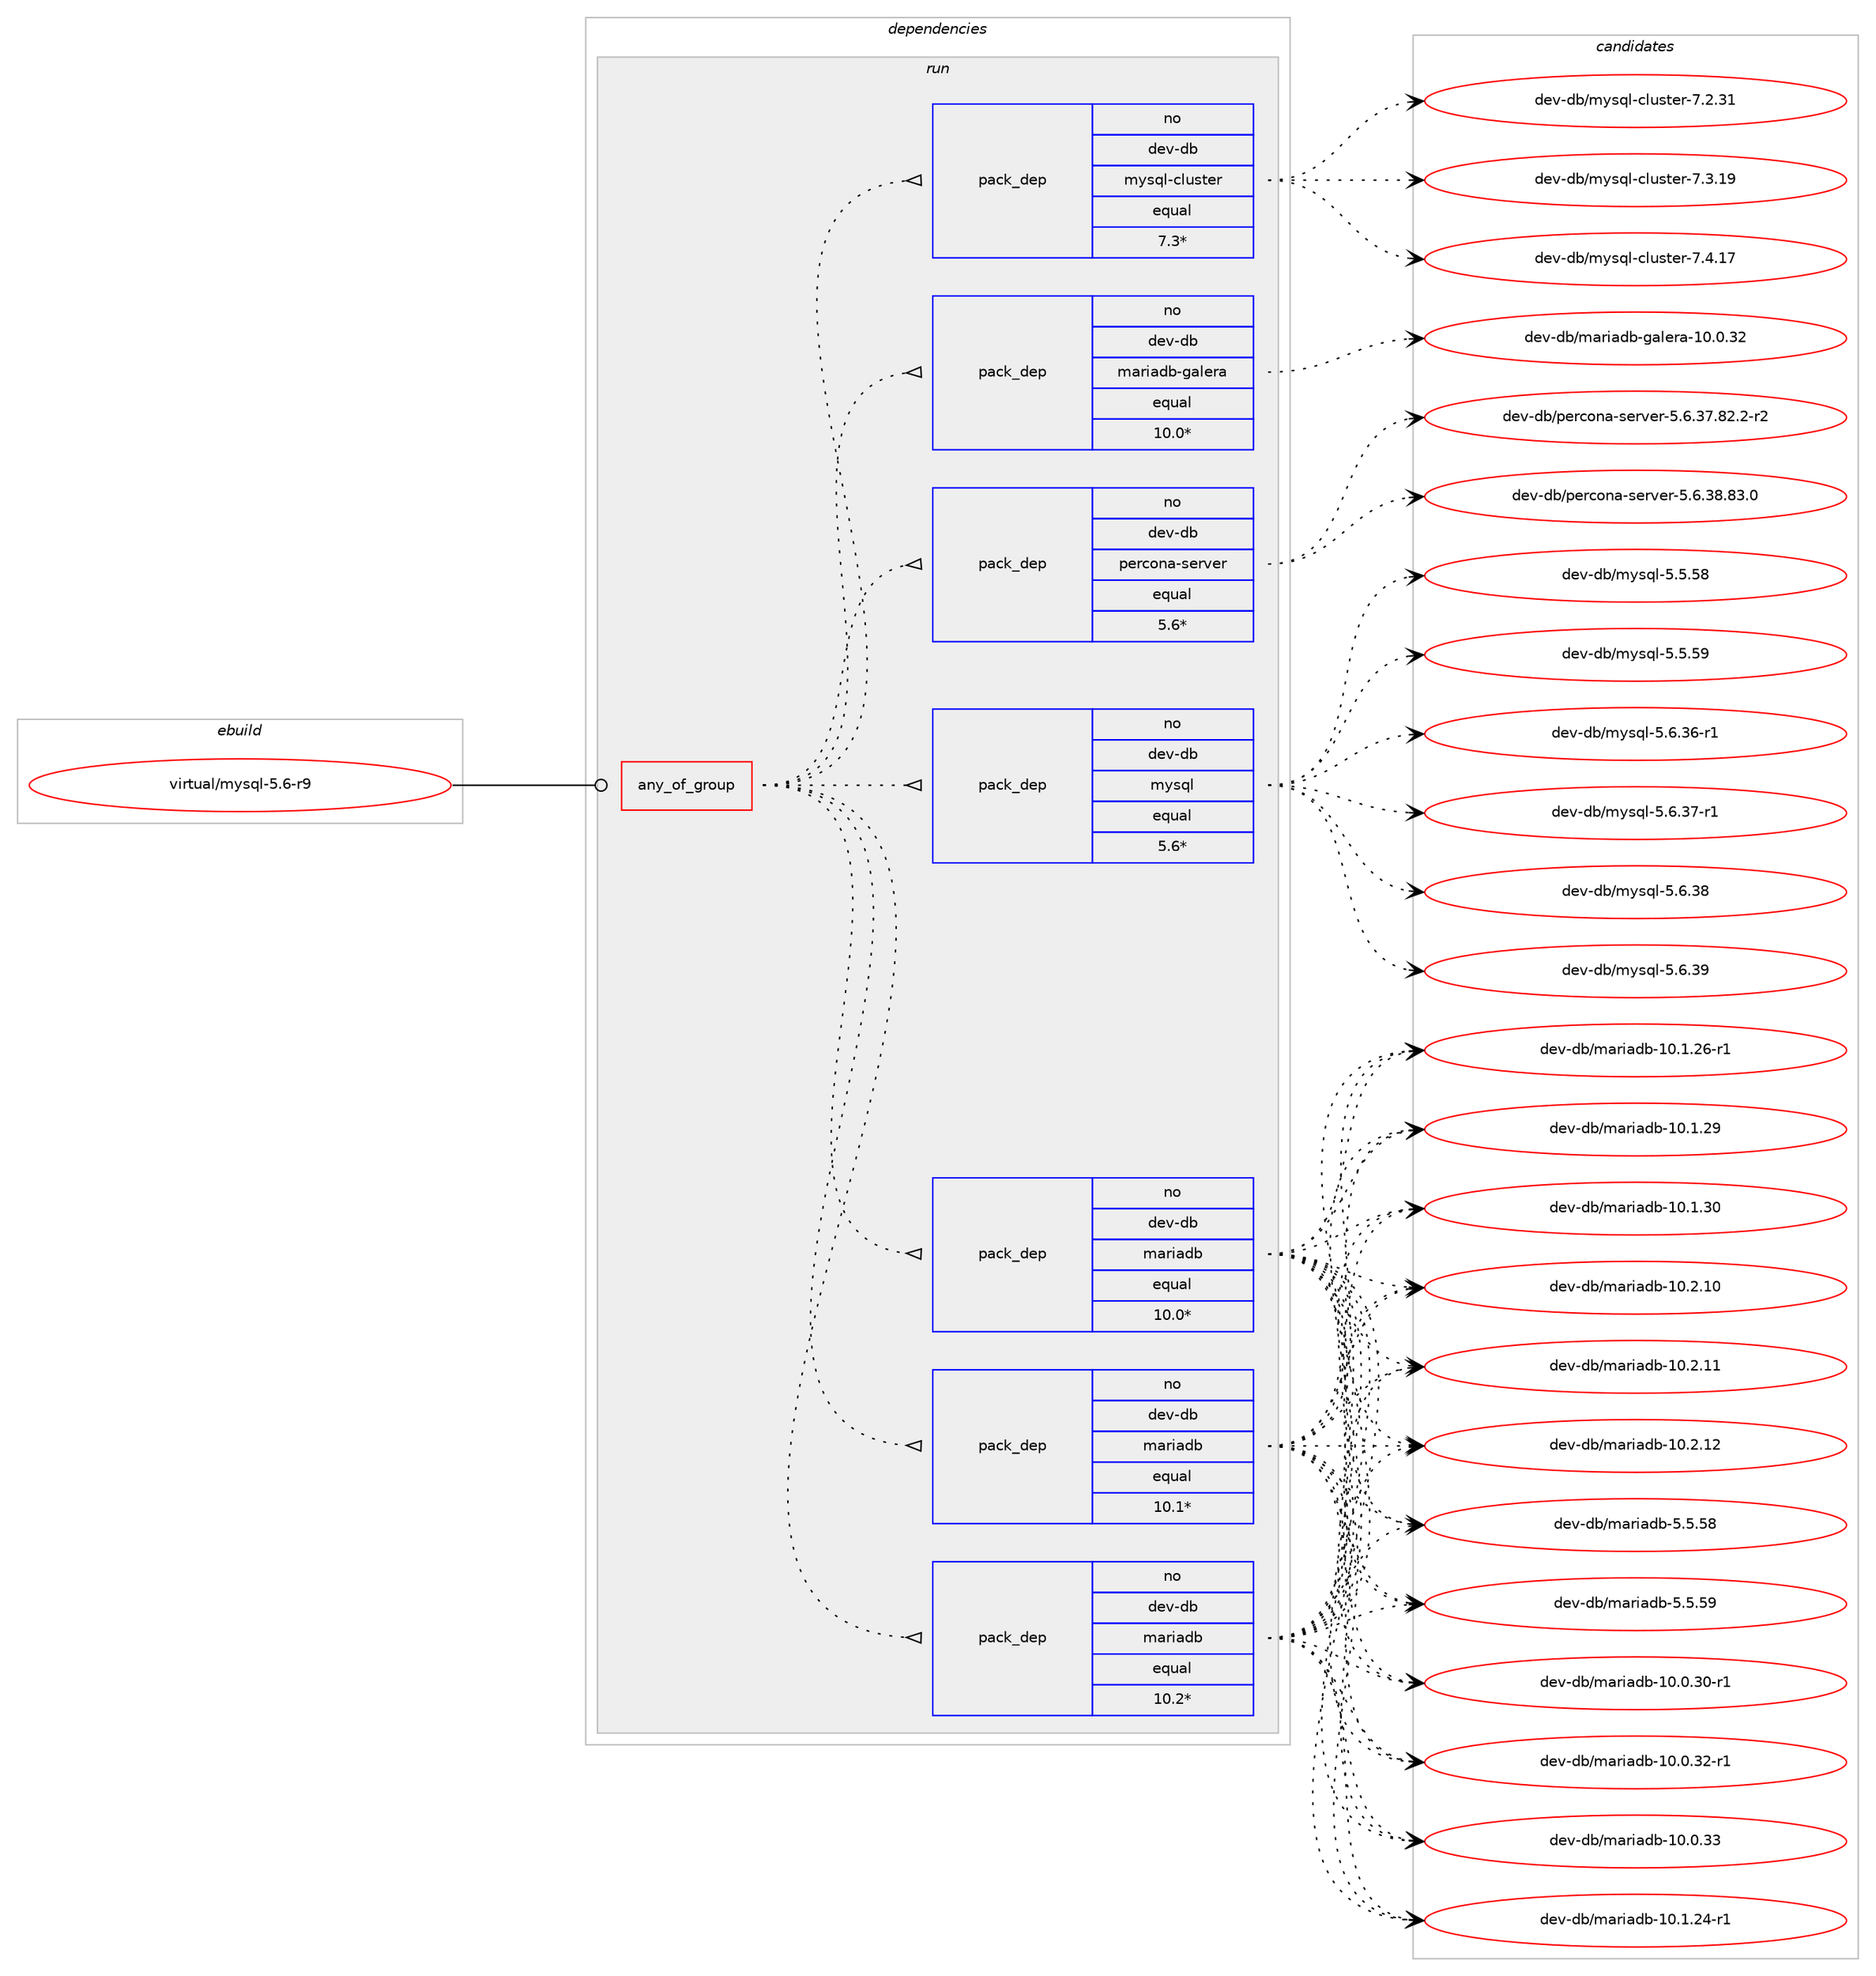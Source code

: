 digraph prolog {

# *************
# Graph options
# *************

newrank=true;
concentrate=true;
compound=true;
graph [rankdir=LR,fontname=Helvetica,fontsize=10,ranksep=1.5];#, ranksep=2.5, nodesep=0.2];
edge  [arrowhead=vee];
node  [fontname=Helvetica,fontsize=10];

# **********
# The ebuild
# **********

subgraph cluster_leftcol {
color=gray;
rank=same;
label=<<i>ebuild</i>>;
id [label="virtual/mysql-5.6-r9", color=red, width=4, href="../virtual/mysql-5.6-r9.svg"];
}

# ****************
# The dependencies
# ****************

subgraph cluster_midcol {
color=gray;
label=<<i>dependencies</i>>;
subgraph cluster_compile {
fillcolor="#eeeeee";
style=filled;
label=<<i>compile</i>>;
}
subgraph cluster_compileandrun {
fillcolor="#eeeeee";
style=filled;
label=<<i>compile and run</i>>;
}
subgraph cluster_run {
fillcolor="#eeeeee";
style=filled;
label=<<i>run</i>>;
subgraph any49 {
dependency5609 [label=<<TABLE BORDER="0" CELLBORDER="1" CELLSPACING="0" CELLPADDING="4"><TR><TD CELLPADDING="10">any_of_group</TD></TR></TABLE>>, shape=none, color=red];subgraph pack4952 {
dependency5610 [label=<<TABLE BORDER="0" CELLBORDER="1" CELLSPACING="0" CELLPADDING="4" WIDTH="220"><TR><TD ROWSPAN="6" CELLPADDING="30">pack_dep</TD></TR><TR><TD WIDTH="110">no</TD></TR><TR><TD>dev-db</TD></TR><TR><TD>mariadb</TD></TR><TR><TD>equal</TD></TR><TR><TD>10.2*</TD></TR></TABLE>>, shape=none, color=blue];
}
dependency5609:e -> dependency5610:w [weight=20,style="dotted",arrowhead="oinv"];
subgraph pack4953 {
dependency5611 [label=<<TABLE BORDER="0" CELLBORDER="1" CELLSPACING="0" CELLPADDING="4" WIDTH="220"><TR><TD ROWSPAN="6" CELLPADDING="30">pack_dep</TD></TR><TR><TD WIDTH="110">no</TD></TR><TR><TD>dev-db</TD></TR><TR><TD>mariadb</TD></TR><TR><TD>equal</TD></TR><TR><TD>10.1*</TD></TR></TABLE>>, shape=none, color=blue];
}
dependency5609:e -> dependency5611:w [weight=20,style="dotted",arrowhead="oinv"];
subgraph pack4954 {
dependency5612 [label=<<TABLE BORDER="0" CELLBORDER="1" CELLSPACING="0" CELLPADDING="4" WIDTH="220"><TR><TD ROWSPAN="6" CELLPADDING="30">pack_dep</TD></TR><TR><TD WIDTH="110">no</TD></TR><TR><TD>dev-db</TD></TR><TR><TD>mariadb</TD></TR><TR><TD>equal</TD></TR><TR><TD>10.0*</TD></TR></TABLE>>, shape=none, color=blue];
}
dependency5609:e -> dependency5612:w [weight=20,style="dotted",arrowhead="oinv"];
subgraph pack4955 {
dependency5613 [label=<<TABLE BORDER="0" CELLBORDER="1" CELLSPACING="0" CELLPADDING="4" WIDTH="220"><TR><TD ROWSPAN="6" CELLPADDING="30">pack_dep</TD></TR><TR><TD WIDTH="110">no</TD></TR><TR><TD>dev-db</TD></TR><TR><TD>mysql</TD></TR><TR><TD>equal</TD></TR><TR><TD>5.6*</TD></TR></TABLE>>, shape=none, color=blue];
}
dependency5609:e -> dependency5613:w [weight=20,style="dotted",arrowhead="oinv"];
subgraph pack4956 {
dependency5614 [label=<<TABLE BORDER="0" CELLBORDER="1" CELLSPACING="0" CELLPADDING="4" WIDTH="220"><TR><TD ROWSPAN="6" CELLPADDING="30">pack_dep</TD></TR><TR><TD WIDTH="110">no</TD></TR><TR><TD>dev-db</TD></TR><TR><TD>percona-server</TD></TR><TR><TD>equal</TD></TR><TR><TD>5.6*</TD></TR></TABLE>>, shape=none, color=blue];
}
dependency5609:e -> dependency5614:w [weight=20,style="dotted",arrowhead="oinv"];
subgraph pack4957 {
dependency5615 [label=<<TABLE BORDER="0" CELLBORDER="1" CELLSPACING="0" CELLPADDING="4" WIDTH="220"><TR><TD ROWSPAN="6" CELLPADDING="30">pack_dep</TD></TR><TR><TD WIDTH="110">no</TD></TR><TR><TD>dev-db</TD></TR><TR><TD>mariadb-galera</TD></TR><TR><TD>equal</TD></TR><TR><TD>10.0*</TD></TR></TABLE>>, shape=none, color=blue];
}
dependency5609:e -> dependency5615:w [weight=20,style="dotted",arrowhead="oinv"];
subgraph pack4958 {
dependency5616 [label=<<TABLE BORDER="0" CELLBORDER="1" CELLSPACING="0" CELLPADDING="4" WIDTH="220"><TR><TD ROWSPAN="6" CELLPADDING="30">pack_dep</TD></TR><TR><TD WIDTH="110">no</TD></TR><TR><TD>dev-db</TD></TR><TR><TD>mysql-cluster</TD></TR><TR><TD>equal</TD></TR><TR><TD>7.3*</TD></TR></TABLE>>, shape=none, color=blue];
}
dependency5609:e -> dependency5616:w [weight=20,style="dotted",arrowhead="oinv"];
}
id:e -> dependency5609:w [weight=20,style="solid",arrowhead="odot"];
}
}

# **************
# The candidates
# **************

subgraph cluster_choices {
rank=same;
color=gray;
label=<<i>candidates</i>>;

subgraph choice4952 {
color=black;
nodesep=1;
choice10010111845100984710997114105971009845494846484651484511449 [label="dev-db/mariadb-10.0.30-r1", color=red, width=4,href="../dev-db/mariadb-10.0.30-r1.svg"];
choice10010111845100984710997114105971009845494846484651504511449 [label="dev-db/mariadb-10.0.32-r1", color=red, width=4,href="../dev-db/mariadb-10.0.32-r1.svg"];
choice1001011184510098471099711410597100984549484648465151 [label="dev-db/mariadb-10.0.33", color=red, width=4,href="../dev-db/mariadb-10.0.33.svg"];
choice10010111845100984710997114105971009845494846494650524511449 [label="dev-db/mariadb-10.1.24-r1", color=red, width=4,href="../dev-db/mariadb-10.1.24-r1.svg"];
choice10010111845100984710997114105971009845494846494650544511449 [label="dev-db/mariadb-10.1.26-r1", color=red, width=4,href="../dev-db/mariadb-10.1.26-r1.svg"];
choice1001011184510098471099711410597100984549484649465057 [label="dev-db/mariadb-10.1.29", color=red, width=4,href="../dev-db/mariadb-10.1.29.svg"];
choice1001011184510098471099711410597100984549484649465148 [label="dev-db/mariadb-10.1.30", color=red, width=4,href="../dev-db/mariadb-10.1.30.svg"];
choice1001011184510098471099711410597100984549484650464948 [label="dev-db/mariadb-10.2.10", color=red, width=4,href="../dev-db/mariadb-10.2.10.svg"];
choice1001011184510098471099711410597100984549484650464949 [label="dev-db/mariadb-10.2.11", color=red, width=4,href="../dev-db/mariadb-10.2.11.svg"];
choice1001011184510098471099711410597100984549484650464950 [label="dev-db/mariadb-10.2.12", color=red, width=4,href="../dev-db/mariadb-10.2.12.svg"];
choice10010111845100984710997114105971009845534653465356 [label="dev-db/mariadb-5.5.58", color=red, width=4,href="../dev-db/mariadb-5.5.58.svg"];
choice10010111845100984710997114105971009845534653465357 [label="dev-db/mariadb-5.5.59", color=red, width=4,href="../dev-db/mariadb-5.5.59.svg"];
dependency5610:e -> choice10010111845100984710997114105971009845494846484651484511449:w [style=dotted,weight="100"];
dependency5610:e -> choice10010111845100984710997114105971009845494846484651504511449:w [style=dotted,weight="100"];
dependency5610:e -> choice1001011184510098471099711410597100984549484648465151:w [style=dotted,weight="100"];
dependency5610:e -> choice10010111845100984710997114105971009845494846494650524511449:w [style=dotted,weight="100"];
dependency5610:e -> choice10010111845100984710997114105971009845494846494650544511449:w [style=dotted,weight="100"];
dependency5610:e -> choice1001011184510098471099711410597100984549484649465057:w [style=dotted,weight="100"];
dependency5610:e -> choice1001011184510098471099711410597100984549484649465148:w [style=dotted,weight="100"];
dependency5610:e -> choice1001011184510098471099711410597100984549484650464948:w [style=dotted,weight="100"];
dependency5610:e -> choice1001011184510098471099711410597100984549484650464949:w [style=dotted,weight="100"];
dependency5610:e -> choice1001011184510098471099711410597100984549484650464950:w [style=dotted,weight="100"];
dependency5610:e -> choice10010111845100984710997114105971009845534653465356:w [style=dotted,weight="100"];
dependency5610:e -> choice10010111845100984710997114105971009845534653465357:w [style=dotted,weight="100"];
}
subgraph choice4953 {
color=black;
nodesep=1;
choice10010111845100984710997114105971009845494846484651484511449 [label="dev-db/mariadb-10.0.30-r1", color=red, width=4,href="../dev-db/mariadb-10.0.30-r1.svg"];
choice10010111845100984710997114105971009845494846484651504511449 [label="dev-db/mariadb-10.0.32-r1", color=red, width=4,href="../dev-db/mariadb-10.0.32-r1.svg"];
choice1001011184510098471099711410597100984549484648465151 [label="dev-db/mariadb-10.0.33", color=red, width=4,href="../dev-db/mariadb-10.0.33.svg"];
choice10010111845100984710997114105971009845494846494650524511449 [label="dev-db/mariadb-10.1.24-r1", color=red, width=4,href="../dev-db/mariadb-10.1.24-r1.svg"];
choice10010111845100984710997114105971009845494846494650544511449 [label="dev-db/mariadb-10.1.26-r1", color=red, width=4,href="../dev-db/mariadb-10.1.26-r1.svg"];
choice1001011184510098471099711410597100984549484649465057 [label="dev-db/mariadb-10.1.29", color=red, width=4,href="../dev-db/mariadb-10.1.29.svg"];
choice1001011184510098471099711410597100984549484649465148 [label="dev-db/mariadb-10.1.30", color=red, width=4,href="../dev-db/mariadb-10.1.30.svg"];
choice1001011184510098471099711410597100984549484650464948 [label="dev-db/mariadb-10.2.10", color=red, width=4,href="../dev-db/mariadb-10.2.10.svg"];
choice1001011184510098471099711410597100984549484650464949 [label="dev-db/mariadb-10.2.11", color=red, width=4,href="../dev-db/mariadb-10.2.11.svg"];
choice1001011184510098471099711410597100984549484650464950 [label="dev-db/mariadb-10.2.12", color=red, width=4,href="../dev-db/mariadb-10.2.12.svg"];
choice10010111845100984710997114105971009845534653465356 [label="dev-db/mariadb-5.5.58", color=red, width=4,href="../dev-db/mariadb-5.5.58.svg"];
choice10010111845100984710997114105971009845534653465357 [label="dev-db/mariadb-5.5.59", color=red, width=4,href="../dev-db/mariadb-5.5.59.svg"];
dependency5611:e -> choice10010111845100984710997114105971009845494846484651484511449:w [style=dotted,weight="100"];
dependency5611:e -> choice10010111845100984710997114105971009845494846484651504511449:w [style=dotted,weight="100"];
dependency5611:e -> choice1001011184510098471099711410597100984549484648465151:w [style=dotted,weight="100"];
dependency5611:e -> choice10010111845100984710997114105971009845494846494650524511449:w [style=dotted,weight="100"];
dependency5611:e -> choice10010111845100984710997114105971009845494846494650544511449:w [style=dotted,weight="100"];
dependency5611:e -> choice1001011184510098471099711410597100984549484649465057:w [style=dotted,weight="100"];
dependency5611:e -> choice1001011184510098471099711410597100984549484649465148:w [style=dotted,weight="100"];
dependency5611:e -> choice1001011184510098471099711410597100984549484650464948:w [style=dotted,weight="100"];
dependency5611:e -> choice1001011184510098471099711410597100984549484650464949:w [style=dotted,weight="100"];
dependency5611:e -> choice1001011184510098471099711410597100984549484650464950:w [style=dotted,weight="100"];
dependency5611:e -> choice10010111845100984710997114105971009845534653465356:w [style=dotted,weight="100"];
dependency5611:e -> choice10010111845100984710997114105971009845534653465357:w [style=dotted,weight="100"];
}
subgraph choice4954 {
color=black;
nodesep=1;
choice10010111845100984710997114105971009845494846484651484511449 [label="dev-db/mariadb-10.0.30-r1", color=red, width=4,href="../dev-db/mariadb-10.0.30-r1.svg"];
choice10010111845100984710997114105971009845494846484651504511449 [label="dev-db/mariadb-10.0.32-r1", color=red, width=4,href="../dev-db/mariadb-10.0.32-r1.svg"];
choice1001011184510098471099711410597100984549484648465151 [label="dev-db/mariadb-10.0.33", color=red, width=4,href="../dev-db/mariadb-10.0.33.svg"];
choice10010111845100984710997114105971009845494846494650524511449 [label="dev-db/mariadb-10.1.24-r1", color=red, width=4,href="../dev-db/mariadb-10.1.24-r1.svg"];
choice10010111845100984710997114105971009845494846494650544511449 [label="dev-db/mariadb-10.1.26-r1", color=red, width=4,href="../dev-db/mariadb-10.1.26-r1.svg"];
choice1001011184510098471099711410597100984549484649465057 [label="dev-db/mariadb-10.1.29", color=red, width=4,href="../dev-db/mariadb-10.1.29.svg"];
choice1001011184510098471099711410597100984549484649465148 [label="dev-db/mariadb-10.1.30", color=red, width=4,href="../dev-db/mariadb-10.1.30.svg"];
choice1001011184510098471099711410597100984549484650464948 [label="dev-db/mariadb-10.2.10", color=red, width=4,href="../dev-db/mariadb-10.2.10.svg"];
choice1001011184510098471099711410597100984549484650464949 [label="dev-db/mariadb-10.2.11", color=red, width=4,href="../dev-db/mariadb-10.2.11.svg"];
choice1001011184510098471099711410597100984549484650464950 [label="dev-db/mariadb-10.2.12", color=red, width=4,href="../dev-db/mariadb-10.2.12.svg"];
choice10010111845100984710997114105971009845534653465356 [label="dev-db/mariadb-5.5.58", color=red, width=4,href="../dev-db/mariadb-5.5.58.svg"];
choice10010111845100984710997114105971009845534653465357 [label="dev-db/mariadb-5.5.59", color=red, width=4,href="../dev-db/mariadb-5.5.59.svg"];
dependency5612:e -> choice10010111845100984710997114105971009845494846484651484511449:w [style=dotted,weight="100"];
dependency5612:e -> choice10010111845100984710997114105971009845494846484651504511449:w [style=dotted,weight="100"];
dependency5612:e -> choice1001011184510098471099711410597100984549484648465151:w [style=dotted,weight="100"];
dependency5612:e -> choice10010111845100984710997114105971009845494846494650524511449:w [style=dotted,weight="100"];
dependency5612:e -> choice10010111845100984710997114105971009845494846494650544511449:w [style=dotted,weight="100"];
dependency5612:e -> choice1001011184510098471099711410597100984549484649465057:w [style=dotted,weight="100"];
dependency5612:e -> choice1001011184510098471099711410597100984549484649465148:w [style=dotted,weight="100"];
dependency5612:e -> choice1001011184510098471099711410597100984549484650464948:w [style=dotted,weight="100"];
dependency5612:e -> choice1001011184510098471099711410597100984549484650464949:w [style=dotted,weight="100"];
dependency5612:e -> choice1001011184510098471099711410597100984549484650464950:w [style=dotted,weight="100"];
dependency5612:e -> choice10010111845100984710997114105971009845534653465356:w [style=dotted,weight="100"];
dependency5612:e -> choice10010111845100984710997114105971009845534653465357:w [style=dotted,weight="100"];
}
subgraph choice4955 {
color=black;
nodesep=1;
choice10010111845100984710912111511310845534653465356 [label="dev-db/mysql-5.5.58", color=red, width=4,href="../dev-db/mysql-5.5.58.svg"];
choice10010111845100984710912111511310845534653465357 [label="dev-db/mysql-5.5.59", color=red, width=4,href="../dev-db/mysql-5.5.59.svg"];
choice100101118451009847109121115113108455346544651544511449 [label="dev-db/mysql-5.6.36-r1", color=red, width=4,href="../dev-db/mysql-5.6.36-r1.svg"];
choice100101118451009847109121115113108455346544651554511449 [label="dev-db/mysql-5.6.37-r1", color=red, width=4,href="../dev-db/mysql-5.6.37-r1.svg"];
choice10010111845100984710912111511310845534654465156 [label="dev-db/mysql-5.6.38", color=red, width=4,href="../dev-db/mysql-5.6.38.svg"];
choice10010111845100984710912111511310845534654465157 [label="dev-db/mysql-5.6.39", color=red, width=4,href="../dev-db/mysql-5.6.39.svg"];
dependency5613:e -> choice10010111845100984710912111511310845534653465356:w [style=dotted,weight="100"];
dependency5613:e -> choice10010111845100984710912111511310845534653465357:w [style=dotted,weight="100"];
dependency5613:e -> choice100101118451009847109121115113108455346544651544511449:w [style=dotted,weight="100"];
dependency5613:e -> choice100101118451009847109121115113108455346544651554511449:w [style=dotted,weight="100"];
dependency5613:e -> choice10010111845100984710912111511310845534654465156:w [style=dotted,weight="100"];
dependency5613:e -> choice10010111845100984710912111511310845534654465157:w [style=dotted,weight="100"];
}
subgraph choice4956 {
color=black;
nodesep=1;
choice1001011184510098471121011149911111097451151011141181011144553465446515546565046504511450 [label="dev-db/percona-server-5.6.37.82.2-r2", color=red, width=4,href="../dev-db/percona-server-5.6.37.82.2-r2.svg"];
choice100101118451009847112101114991111109745115101114118101114455346544651564656514648 [label="dev-db/percona-server-5.6.38.83.0", color=red, width=4,href="../dev-db/percona-server-5.6.38.83.0.svg"];
dependency5614:e -> choice1001011184510098471121011149911111097451151011141181011144553465446515546565046504511450:w [style=dotted,weight="100"];
dependency5614:e -> choice100101118451009847112101114991111109745115101114118101114455346544651564656514648:w [style=dotted,weight="100"];
}
subgraph choice4957 {
color=black;
nodesep=1;
choice1001011184510098471099711410597100984510397108101114974549484648465150 [label="dev-db/mariadb-galera-10.0.32", color=red, width=4,href="../dev-db/mariadb-galera-10.0.32.svg"];
dependency5615:e -> choice1001011184510098471099711410597100984510397108101114974549484648465150:w [style=dotted,weight="100"];
}
subgraph choice4958 {
color=black;
nodesep=1;
choice100101118451009847109121115113108459910811711511610111445554650465149 [label="dev-db/mysql-cluster-7.2.31", color=red, width=4,href="../dev-db/mysql-cluster-7.2.31.svg"];
choice100101118451009847109121115113108459910811711511610111445554651464957 [label="dev-db/mysql-cluster-7.3.19", color=red, width=4,href="../dev-db/mysql-cluster-7.3.19.svg"];
choice100101118451009847109121115113108459910811711511610111445554652464955 [label="dev-db/mysql-cluster-7.4.17", color=red, width=4,href="../dev-db/mysql-cluster-7.4.17.svg"];
dependency5616:e -> choice100101118451009847109121115113108459910811711511610111445554650465149:w [style=dotted,weight="100"];
dependency5616:e -> choice100101118451009847109121115113108459910811711511610111445554651464957:w [style=dotted,weight="100"];
dependency5616:e -> choice100101118451009847109121115113108459910811711511610111445554652464955:w [style=dotted,weight="100"];
}
}

}
